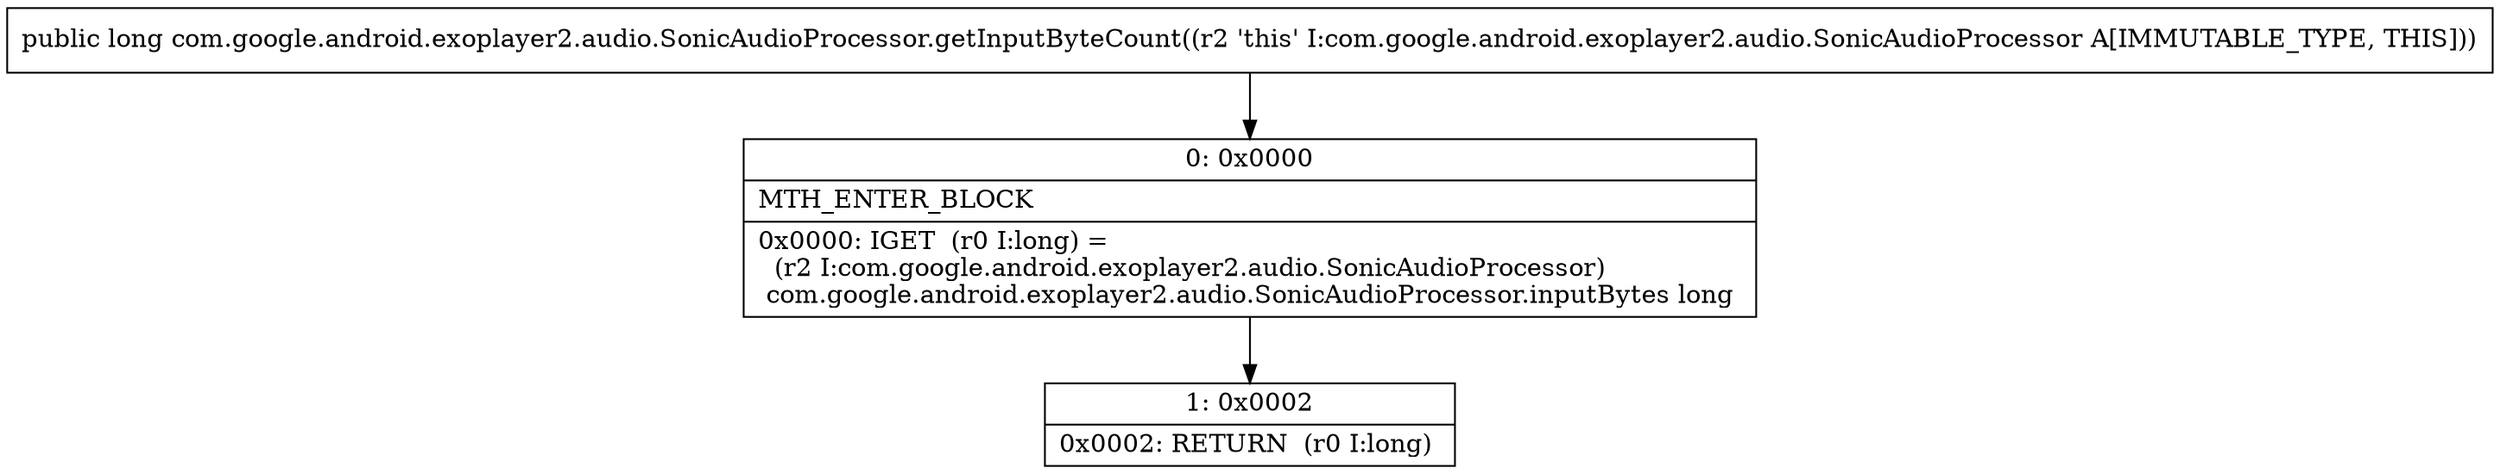 digraph "CFG forcom.google.android.exoplayer2.audio.SonicAudioProcessor.getInputByteCount()J" {
Node_0 [shape=record,label="{0\:\ 0x0000|MTH_ENTER_BLOCK\l|0x0000: IGET  (r0 I:long) = \l  (r2 I:com.google.android.exoplayer2.audio.SonicAudioProcessor)\l com.google.android.exoplayer2.audio.SonicAudioProcessor.inputBytes long \l}"];
Node_1 [shape=record,label="{1\:\ 0x0002|0x0002: RETURN  (r0 I:long) \l}"];
MethodNode[shape=record,label="{public long com.google.android.exoplayer2.audio.SonicAudioProcessor.getInputByteCount((r2 'this' I:com.google.android.exoplayer2.audio.SonicAudioProcessor A[IMMUTABLE_TYPE, THIS])) }"];
MethodNode -> Node_0;
Node_0 -> Node_1;
}

